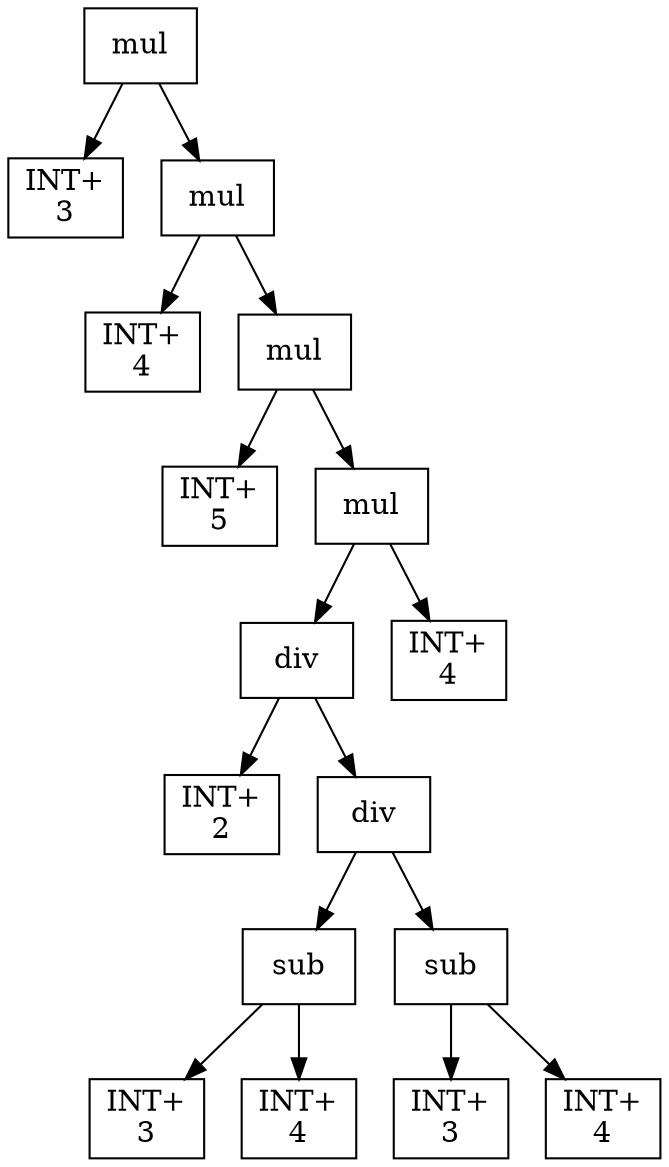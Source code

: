 digraph expr {
  node [shape=box];
  n1 [label="mul"];
  n2 [label="INT+\n3"];
  n3 [label="mul"];
  n4 [label="INT+\n4"];
  n5 [label="mul"];
  n6 [label="INT+\n5"];
  n7 [label="mul"];
  n8 [label="div"];
  n9 [label="INT+\n2"];
  n10 [label="div"];
  n11 [label="sub"];
  n12 [label="INT+\n3"];
  n13 [label="INT+\n4"];
  n11 -> n12;
  n11 -> n13;
  n14 [label="sub"];
  n15 [label="INT+\n3"];
  n16 [label="INT+\n4"];
  n14 -> n15;
  n14 -> n16;
  n10 -> n11;
  n10 -> n14;
  n8 -> n9;
  n8 -> n10;
  n17 [label="INT+\n4"];
  n7 -> n8;
  n7 -> n17;
  n5 -> n6;
  n5 -> n7;
  n3 -> n4;
  n3 -> n5;
  n1 -> n2;
  n1 -> n3;
}